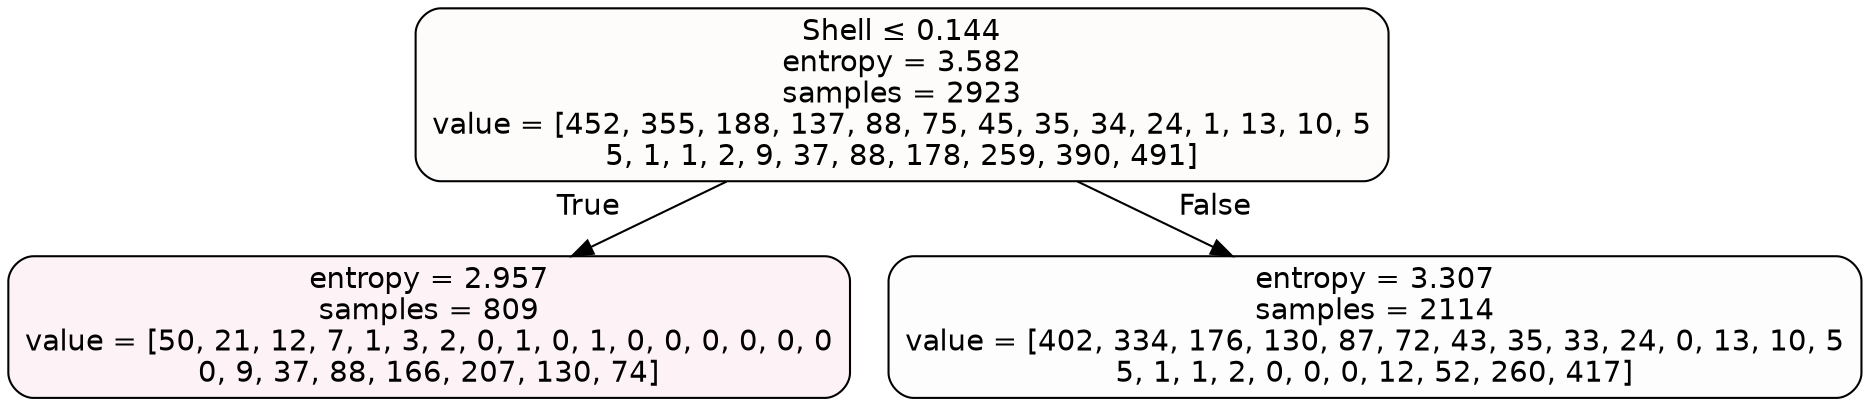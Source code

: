 digraph Tree {
node [shape=box, style="filled, rounded", color="black", fontname=helvetica] ;
edge [fontname=helvetica] ;
0 [label=<Shell &le; 0.144<br/>entropy = 3.582<br/>samples = 2923<br/>value = [452, 355, 188, 137, 88, 75, 45, 35, 34, 24, 1, 13, 10, 5<br/>5, 1, 1, 2, 9, 37, 88, 178, 259, 390, 491]>, fillcolor="#e5563904"] ;
1 [label=<entropy = 2.957<br/>samples = 809<br/>value = [50, 21, 12, 7, 1, 3, 2, 0, 1, 0, 1, 0, 0, 0, 0, 0, 0<br/>0, 9, 37, 88, 166, 207, 130, 74]>, fillcolor="#e5396f10"] ;
0 -> 1 [labeldistance=2.5, labelangle=45, headlabel="True"] ;
8 [label=<entropy = 3.307<br/>samples = 2114<br/>value = [402, 334, 176, 130, 87, 72, 43, 35, 33, 24, 0, 13, 10, 5<br/>5, 1, 1, 2, 0, 0, 0, 12, 52, 260, 417]>, fillcolor="#e5563902"] ;
0 -> 8 [labeldistance=2.5, labelangle=-45, headlabel="False"] ;
}